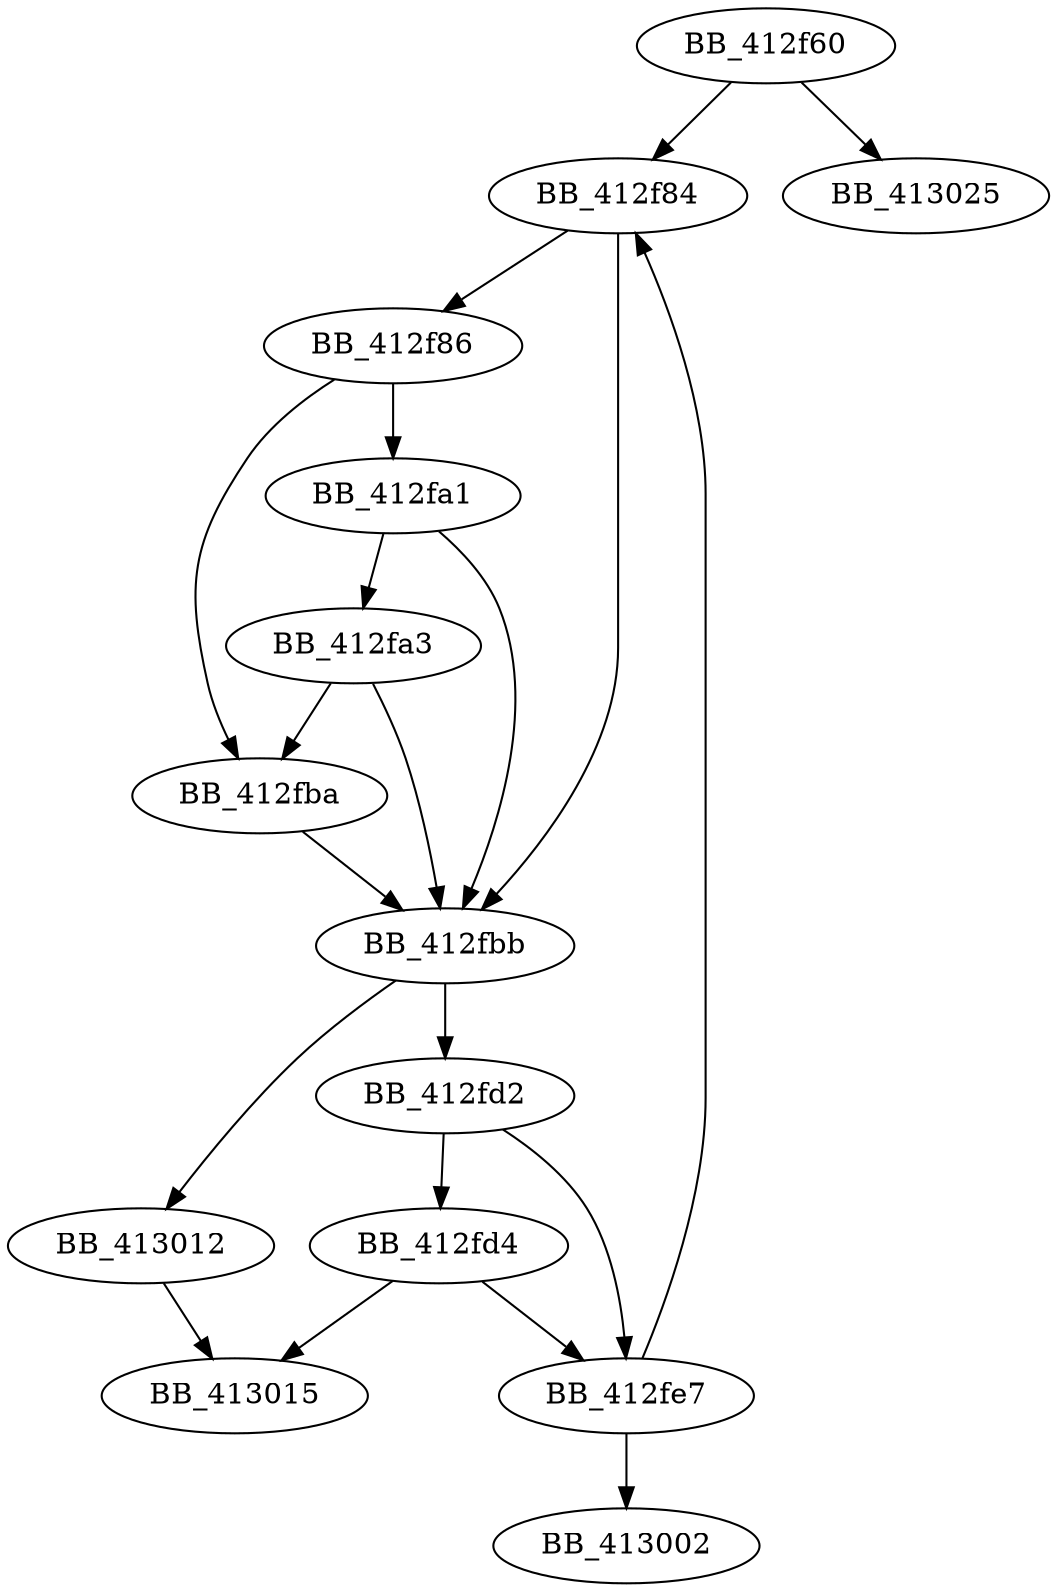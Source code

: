 DiGraph sub_412F60{
BB_412f60->BB_412f84
BB_412f60->BB_413025
BB_412f84->BB_412f86
BB_412f84->BB_412fbb
BB_412f86->BB_412fa1
BB_412f86->BB_412fba
BB_412fa1->BB_412fa3
BB_412fa1->BB_412fbb
BB_412fa3->BB_412fba
BB_412fa3->BB_412fbb
BB_412fba->BB_412fbb
BB_412fbb->BB_412fd2
BB_412fbb->BB_413012
BB_412fd2->BB_412fd4
BB_412fd2->BB_412fe7
BB_412fd4->BB_412fe7
BB_412fd4->BB_413015
BB_412fe7->BB_412f84
BB_412fe7->BB_413002
BB_413012->BB_413015
}
